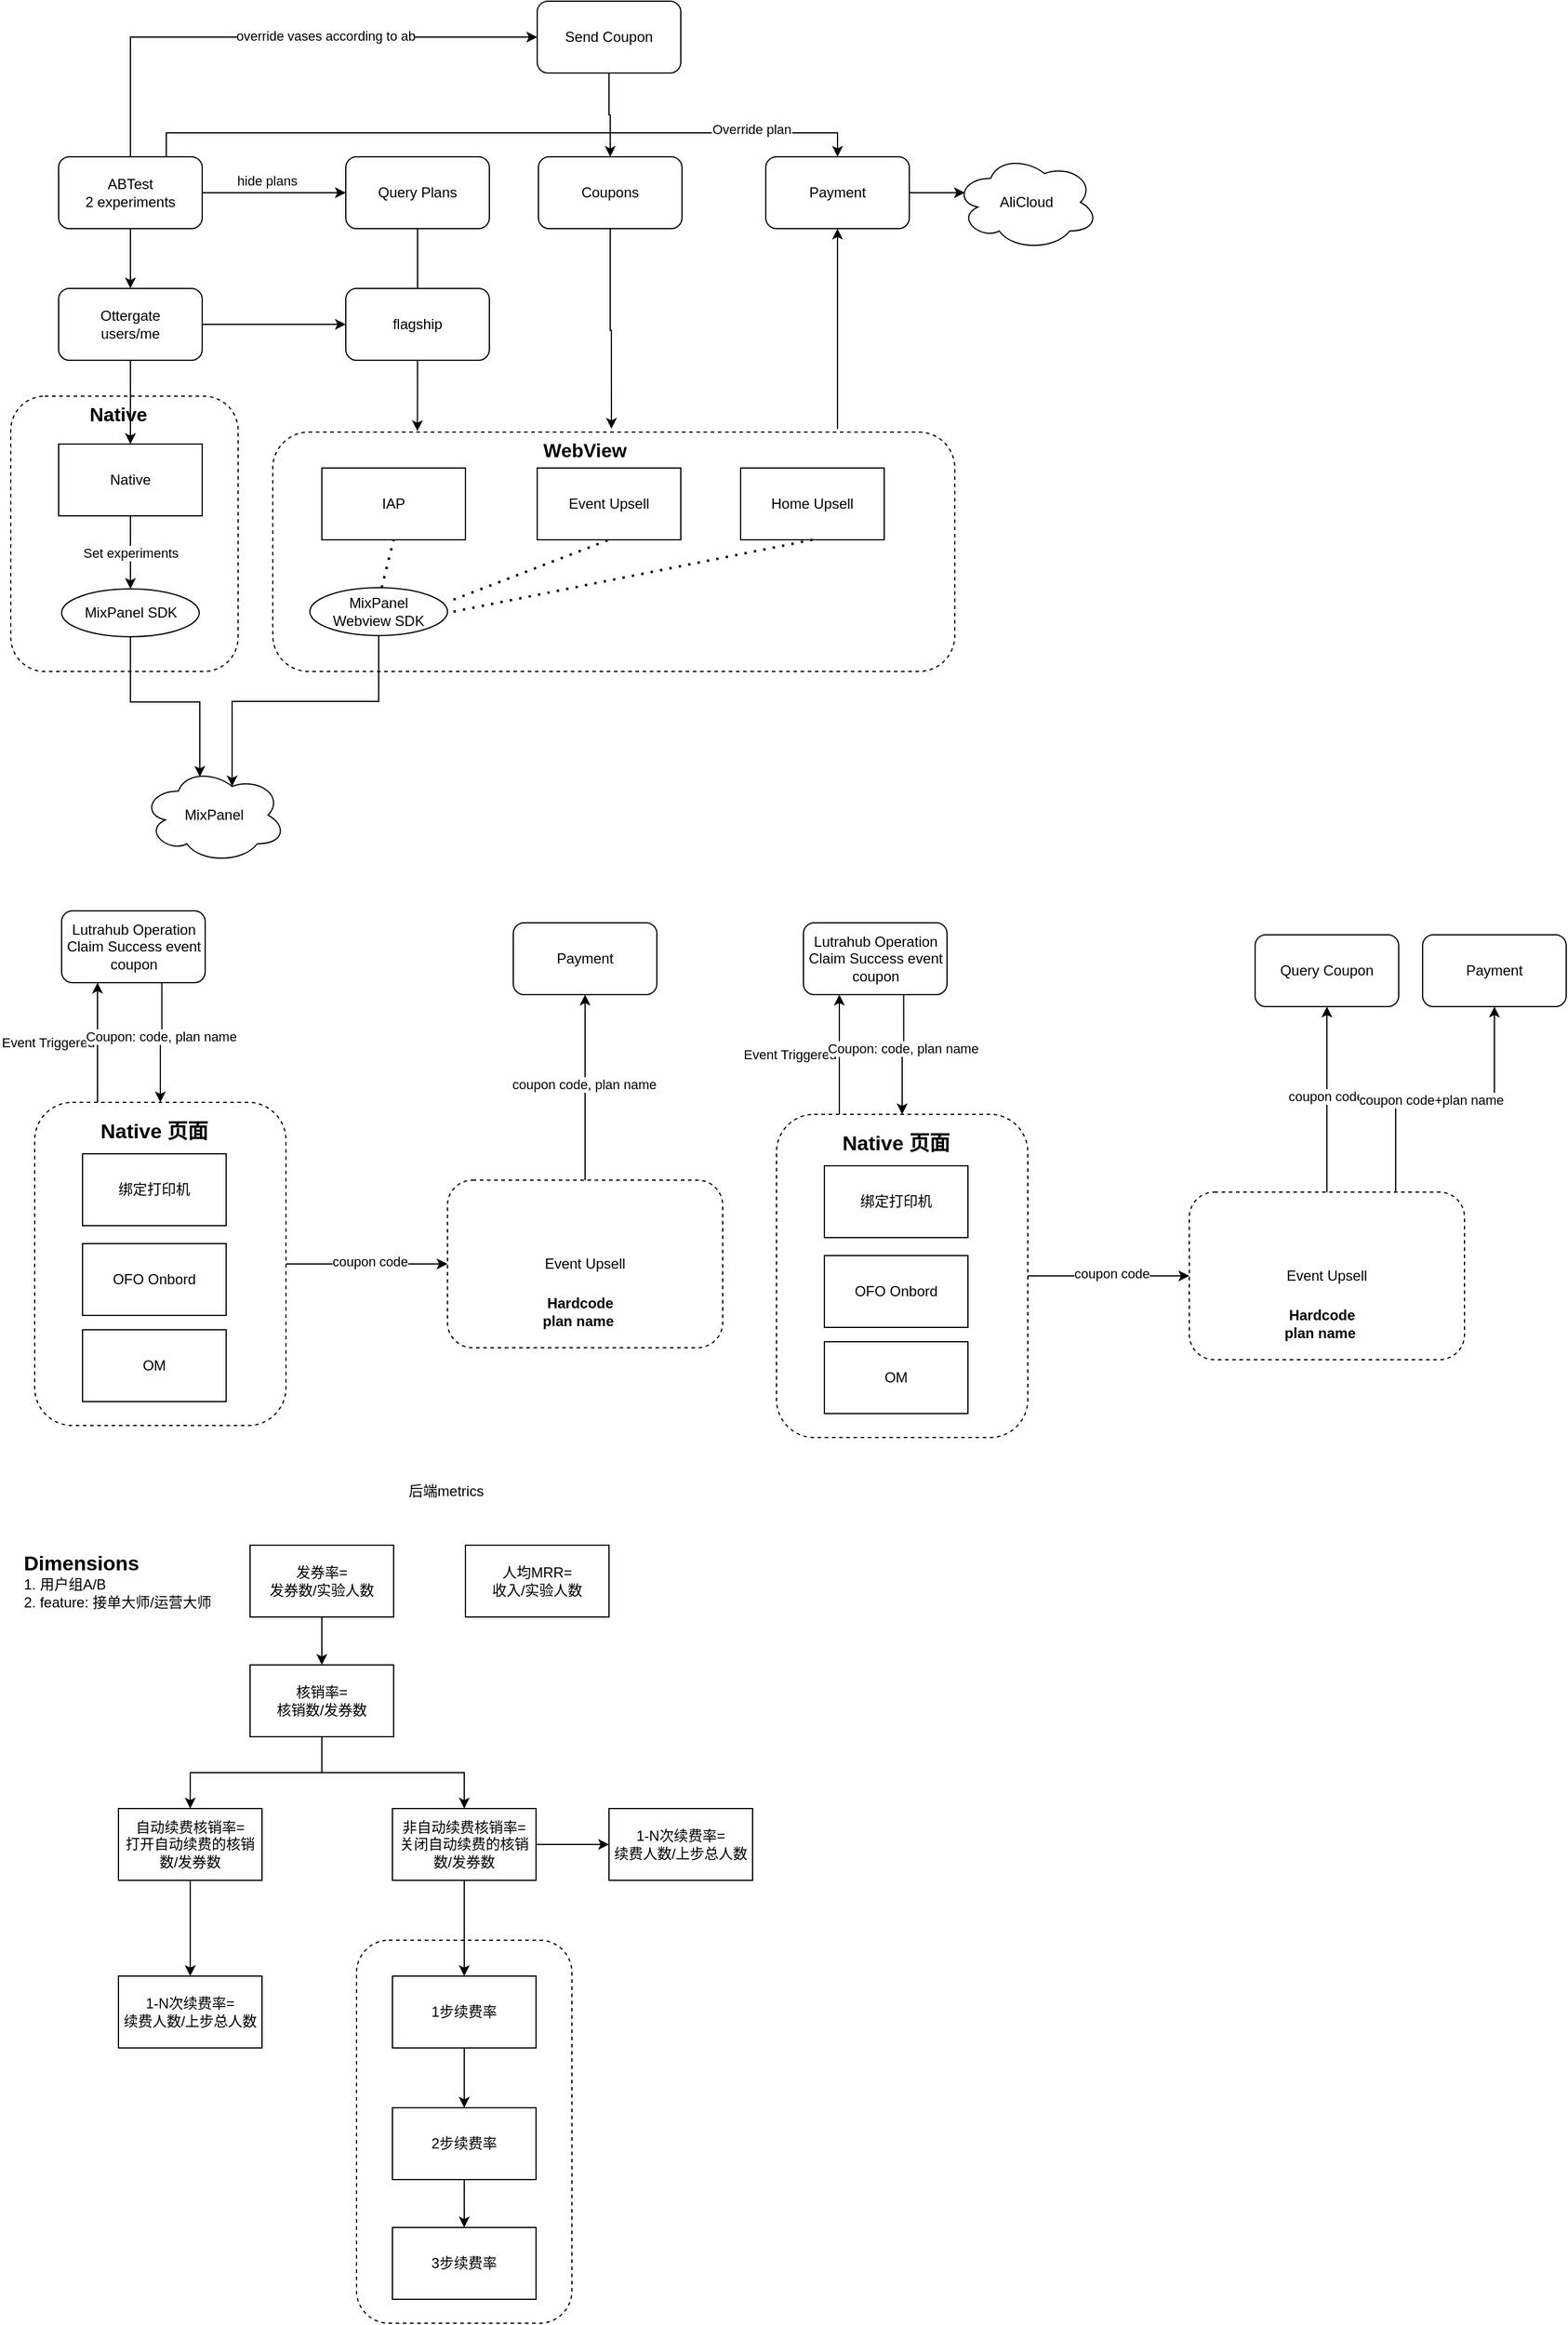 <mxfile version="21.7.1" type="github">
  <diagram name="Page-1" id="fA3u-GXtUFKHO4X6yB6d">
    <mxGraphModel dx="1122" dy="1012" grid="1" gridSize="10" guides="1" tooltips="1" connect="1" arrows="1" fold="1" page="1" pageScale="1" pageWidth="850" pageHeight="1100" math="0" shadow="0">
      <root>
        <mxCell id="0" />
        <mxCell id="1" parent="0" />
        <mxCell id="qoWWzhYEidEXgGl6EL8e-63" value="" style="rounded=1;whiteSpace=wrap;html=1;dashed=1;" parent="1" vertex="1">
          <mxGeometry x="299" y="1640" width="180" height="320" as="geometry" />
        </mxCell>
        <mxCell id="qoWWzhYEidEXgGl6EL8e-37" value="" style="rounded=1;whiteSpace=wrap;html=1;dashed=1;" parent="1" vertex="1">
          <mxGeometry x="10" y="350" width="190" height="230" as="geometry" />
        </mxCell>
        <mxCell id="qoWWzhYEidEXgGl6EL8e-23" style="edgeStyle=orthogonalEdgeStyle;rounded=0;orthogonalLoop=1;jettySize=auto;html=1;exitX=0.828;exitY=-0.013;exitDx=0;exitDy=0;exitPerimeter=0;" parent="1" source="qoWWzhYEidEXgGl6EL8e-9" target="qoWWzhYEidEXgGl6EL8e-7" edge="1">
          <mxGeometry relative="1" as="geometry" />
        </mxCell>
        <mxCell id="qoWWzhYEidEXgGl6EL8e-9" value="" style="rounded=1;whiteSpace=wrap;html=1;dashed=1;" parent="1" vertex="1">
          <mxGeometry x="229" y="380" width="570" height="200" as="geometry" />
        </mxCell>
        <mxCell id="qoWWzhYEidEXgGl6EL8e-14" style="edgeStyle=orthogonalEdgeStyle;rounded=0;orthogonalLoop=1;jettySize=auto;html=1;exitX=0.5;exitY=1;exitDx=0;exitDy=0;entryX=0.212;entryY=-0.004;entryDx=0;entryDy=0;entryPerimeter=0;" parent="1" source="qoWWzhYEidEXgGl6EL8e-1" target="qoWWzhYEidEXgGl6EL8e-9" edge="1">
          <mxGeometry relative="1" as="geometry" />
        </mxCell>
        <mxCell id="qoWWzhYEidEXgGl6EL8e-1" value="Query Plans" style="rounded=1;whiteSpace=wrap;html=1;" parent="1" vertex="1">
          <mxGeometry x="290" y="150" width="120" height="60" as="geometry" />
        </mxCell>
        <mxCell id="qoWWzhYEidEXgGl6EL8e-18" style="edgeStyle=orthogonalEdgeStyle;rounded=0;orthogonalLoop=1;jettySize=auto;html=1;exitX=0.5;exitY=1;exitDx=0;exitDy=0;entryX=0.867;entryY=-0.093;entryDx=0;entryDy=0;entryPerimeter=0;" parent="1" source="qoWWzhYEidEXgGl6EL8e-2" target="qoWWzhYEidEXgGl6EL8e-30" edge="1">
          <mxGeometry relative="1" as="geometry">
            <mxPoint x="510" y="330" as="targetPoint" />
          </mxGeometry>
        </mxCell>
        <mxCell id="qoWWzhYEidEXgGl6EL8e-2" value="Coupons" style="rounded=1;whiteSpace=wrap;html=1;" parent="1" vertex="1">
          <mxGeometry x="451" y="150" width="120" height="60" as="geometry" />
        </mxCell>
        <mxCell id="qoWWzhYEidEXgGl6EL8e-3" value="IAP" style="rounded=0;whiteSpace=wrap;html=1;" parent="1" vertex="1">
          <mxGeometry x="270" y="410" width="120" height="60" as="geometry" />
        </mxCell>
        <mxCell id="qoWWzhYEidEXgGl6EL8e-4" value="Event Upsell" style="rounded=0;whiteSpace=wrap;html=1;" parent="1" vertex="1">
          <mxGeometry x="450" y="410" width="120" height="60" as="geometry" />
        </mxCell>
        <mxCell id="qoWWzhYEidEXgGl6EL8e-5" value="Home Upsell" style="rounded=0;whiteSpace=wrap;html=1;" parent="1" vertex="1">
          <mxGeometry x="620" y="410" width="120" height="60" as="geometry" />
        </mxCell>
        <mxCell id="qoWWzhYEidEXgGl6EL8e-24" style="edgeStyle=orthogonalEdgeStyle;rounded=0;orthogonalLoop=1;jettySize=auto;html=1;exitX=1;exitY=0.5;exitDx=0;exitDy=0;entryX=0.07;entryY=0.4;entryDx=0;entryDy=0;entryPerimeter=0;" parent="1" source="qoWWzhYEidEXgGl6EL8e-7" target="qoWWzhYEidEXgGl6EL8e-22" edge="1">
          <mxGeometry relative="1" as="geometry" />
        </mxCell>
        <mxCell id="qoWWzhYEidEXgGl6EL8e-7" value="Payment" style="rounded=1;whiteSpace=wrap;html=1;" parent="1" vertex="1">
          <mxGeometry x="641" y="150" width="120" height="60" as="geometry" />
        </mxCell>
        <mxCell id="qoWWzhYEidEXgGl6EL8e-15" style="edgeStyle=orthogonalEdgeStyle;rounded=0;orthogonalLoop=1;jettySize=auto;html=1;exitX=1;exitY=0.5;exitDx=0;exitDy=0;entryX=0;entryY=0.5;entryDx=0;entryDy=0;" parent="1" source="qoWWzhYEidEXgGl6EL8e-13" target="qoWWzhYEidEXgGl6EL8e-1" edge="1">
          <mxGeometry relative="1" as="geometry">
            <mxPoint x="370" y="280" as="targetPoint" />
          </mxGeometry>
        </mxCell>
        <mxCell id="qoWWzhYEidEXgGl6EL8e-21" value="hide plans" style="edgeLabel;html=1;align=center;verticalAlign=middle;resizable=0;points=[];" parent="qoWWzhYEidEXgGl6EL8e-15" vertex="1" connectable="0">
          <mxGeometry x="-0.254" y="-2" relative="1" as="geometry">
            <mxPoint x="9" y="-12" as="offset" />
          </mxGeometry>
        </mxCell>
        <mxCell id="qoWWzhYEidEXgGl6EL8e-19" style="edgeStyle=orthogonalEdgeStyle;rounded=0;orthogonalLoop=1;jettySize=auto;html=1;exitX=0.5;exitY=0;exitDx=0;exitDy=0;entryX=0;entryY=0.5;entryDx=0;entryDy=0;" parent="1" source="qoWWzhYEidEXgGl6EL8e-13" target="qoWWzhYEidEXgGl6EL8e-16" edge="1">
          <mxGeometry relative="1" as="geometry" />
        </mxCell>
        <mxCell id="qoWWzhYEidEXgGl6EL8e-20" value="override vases according to ab" style="edgeLabel;html=1;align=center;verticalAlign=middle;resizable=0;points=[];" parent="qoWWzhYEidEXgGl6EL8e-19" vertex="1" connectable="0">
          <mxGeometry x="0.193" y="1" relative="1" as="geometry">
            <mxPoint as="offset" />
          </mxGeometry>
        </mxCell>
        <mxCell id="qoWWzhYEidEXgGl6EL8e-25" style="edgeStyle=orthogonalEdgeStyle;rounded=0;orthogonalLoop=1;jettySize=auto;html=1;exitX=0.75;exitY=0;exitDx=0;exitDy=0;entryX=0.5;entryY=0;entryDx=0;entryDy=0;" parent="1" source="qoWWzhYEidEXgGl6EL8e-13" target="qoWWzhYEidEXgGl6EL8e-7" edge="1">
          <mxGeometry relative="1" as="geometry" />
        </mxCell>
        <mxCell id="qoWWzhYEidEXgGl6EL8e-26" value="Override plan" style="edgeLabel;html=1;align=center;verticalAlign=middle;resizable=0;points=[];" parent="qoWWzhYEidEXgGl6EL8e-25" vertex="1" connectable="0">
          <mxGeometry x="0.482" y="3" relative="1" as="geometry">
            <mxPoint x="63" as="offset" />
          </mxGeometry>
        </mxCell>
        <mxCell id="8NqGAbVnNA9m66Gv2JSf-2" style="edgeStyle=orthogonalEdgeStyle;rounded=0;orthogonalLoop=1;jettySize=auto;html=1;exitX=0.5;exitY=1;exitDx=0;exitDy=0;entryX=0.5;entryY=0;entryDx=0;entryDy=0;" edge="1" parent="1" source="qoWWzhYEidEXgGl6EL8e-13" target="qoWWzhYEidEXgGl6EL8e-28">
          <mxGeometry relative="1" as="geometry" />
        </mxCell>
        <mxCell id="qoWWzhYEidEXgGl6EL8e-13" value="ABTest&lt;br&gt;2 experiments" style="rounded=1;whiteSpace=wrap;html=1;" parent="1" vertex="1">
          <mxGeometry x="50" y="150" width="120" height="60" as="geometry" />
        </mxCell>
        <mxCell id="qoWWzhYEidEXgGl6EL8e-17" style="edgeStyle=orthogonalEdgeStyle;rounded=0;orthogonalLoop=1;jettySize=auto;html=1;exitX=0.5;exitY=1;exitDx=0;exitDy=0;entryX=0.5;entryY=0;entryDx=0;entryDy=0;" parent="1" source="qoWWzhYEidEXgGl6EL8e-16" target="qoWWzhYEidEXgGl6EL8e-2" edge="1">
          <mxGeometry relative="1" as="geometry" />
        </mxCell>
        <mxCell id="qoWWzhYEidEXgGl6EL8e-16" value="Send Coupon" style="rounded=1;whiteSpace=wrap;html=1;" parent="1" vertex="1">
          <mxGeometry x="450" y="20" width="120" height="60" as="geometry" />
        </mxCell>
        <mxCell id="qoWWzhYEidEXgGl6EL8e-22" value="AliCloud" style="ellipse;shape=cloud;whiteSpace=wrap;html=1;" parent="1" vertex="1">
          <mxGeometry x="799" y="148" width="120" height="80" as="geometry" />
        </mxCell>
        <mxCell id="qoWWzhYEidEXgGl6EL8e-32" style="edgeStyle=orthogonalEdgeStyle;rounded=0;orthogonalLoop=1;jettySize=auto;html=1;exitX=0.5;exitY=1;exitDx=0;exitDy=0;entryX=0.5;entryY=0;entryDx=0;entryDy=0;" parent="1" source="qoWWzhYEidEXgGl6EL8e-28" target="qoWWzhYEidEXgGl6EL8e-31" edge="1">
          <mxGeometry relative="1" as="geometry" />
        </mxCell>
        <mxCell id="qoWWzhYEidEXgGl6EL8e-119" value="" style="edgeStyle=orthogonalEdgeStyle;rounded=0;orthogonalLoop=1;jettySize=auto;html=1;" parent="1" source="qoWWzhYEidEXgGl6EL8e-28" target="qoWWzhYEidEXgGl6EL8e-118" edge="1">
          <mxGeometry relative="1" as="geometry" />
        </mxCell>
        <mxCell id="qoWWzhYEidEXgGl6EL8e-28" value="Ottergate&lt;br&gt;users/me" style="rounded=1;whiteSpace=wrap;html=1;" parent="1" vertex="1">
          <mxGeometry x="50" y="260" width="120" height="60" as="geometry" />
        </mxCell>
        <mxCell id="qoWWzhYEidEXgGl6EL8e-30" value="&lt;font style=&quot;font-size: 16px;&quot;&gt;&lt;b&gt;WebView&lt;/b&gt;&lt;/font&gt;" style="text;html=1;strokeColor=none;fillColor=none;align=center;verticalAlign=middle;whiteSpace=wrap;rounded=0;" parent="1" vertex="1">
          <mxGeometry x="460" y="380" width="60" height="30" as="geometry" />
        </mxCell>
        <mxCell id="qoWWzhYEidEXgGl6EL8e-41" value="Set experiments" style="edgeStyle=orthogonalEdgeStyle;rounded=0;orthogonalLoop=1;jettySize=auto;html=1;" parent="1" source="qoWWzhYEidEXgGl6EL8e-31" target="qoWWzhYEidEXgGl6EL8e-38" edge="1">
          <mxGeometry relative="1" as="geometry" />
        </mxCell>
        <mxCell id="qoWWzhYEidEXgGl6EL8e-31" value="Native" style="rounded=0;whiteSpace=wrap;html=1;" parent="1" vertex="1">
          <mxGeometry x="50" y="390" width="120" height="60" as="geometry" />
        </mxCell>
        <mxCell id="qoWWzhYEidEXgGl6EL8e-33" value="MixPanel" style="ellipse;shape=cloud;whiteSpace=wrap;html=1;" parent="1" vertex="1">
          <mxGeometry x="120" y="660" width="120" height="80" as="geometry" />
        </mxCell>
        <mxCell id="qoWWzhYEidEXgGl6EL8e-46" style="edgeStyle=orthogonalEdgeStyle;rounded=0;orthogonalLoop=1;jettySize=auto;html=1;exitX=0.5;exitY=1;exitDx=0;exitDy=0;entryX=0.4;entryY=0.1;entryDx=0;entryDy=0;entryPerimeter=0;" parent="1" source="qoWWzhYEidEXgGl6EL8e-38" target="qoWWzhYEidEXgGl6EL8e-33" edge="1">
          <mxGeometry relative="1" as="geometry" />
        </mxCell>
        <mxCell id="qoWWzhYEidEXgGl6EL8e-38" value="MixPanel SDK" style="ellipse;whiteSpace=wrap;html=1;" parent="1" vertex="1">
          <mxGeometry x="52.5" y="511" width="115" height="40" as="geometry" />
        </mxCell>
        <mxCell id="qoWWzhYEidEXgGl6EL8e-45" style="edgeStyle=orthogonalEdgeStyle;rounded=0;orthogonalLoop=1;jettySize=auto;html=1;exitX=0.5;exitY=1;exitDx=0;exitDy=0;entryX=0.625;entryY=0.2;entryDx=0;entryDy=0;entryPerimeter=0;" parent="1" source="qoWWzhYEidEXgGl6EL8e-39" target="qoWWzhYEidEXgGl6EL8e-33" edge="1">
          <mxGeometry relative="1" as="geometry" />
        </mxCell>
        <mxCell id="qoWWzhYEidEXgGl6EL8e-39" value="MixPanel &lt;br&gt;Webview SDK" style="ellipse;whiteSpace=wrap;html=1;" parent="1" vertex="1">
          <mxGeometry x="260" y="510" width="115" height="40" as="geometry" />
        </mxCell>
        <mxCell id="qoWWzhYEidEXgGl6EL8e-50" style="edgeStyle=orthogonalEdgeStyle;rounded=0;orthogonalLoop=1;jettySize=auto;html=1;exitX=0.5;exitY=1;exitDx=0;exitDy=0;entryX=0.5;entryY=0;entryDx=0;entryDy=0;" parent="1" source="qoWWzhYEidEXgGl6EL8e-47" target="qoWWzhYEidEXgGl6EL8e-48" edge="1">
          <mxGeometry relative="1" as="geometry" />
        </mxCell>
        <mxCell id="qoWWzhYEidEXgGl6EL8e-47" value="发券率=&lt;br&gt;发券数/实验人数" style="rounded=0;whiteSpace=wrap;html=1;" parent="1" vertex="1">
          <mxGeometry x="210" y="1310" width="120" height="60" as="geometry" />
        </mxCell>
        <mxCell id="qoWWzhYEidEXgGl6EL8e-53" style="edgeStyle=orthogonalEdgeStyle;rounded=0;orthogonalLoop=1;jettySize=auto;html=1;exitX=0.5;exitY=1;exitDx=0;exitDy=0;entryX=0.5;entryY=0;entryDx=0;entryDy=0;" parent="1" source="qoWWzhYEidEXgGl6EL8e-48" target="qoWWzhYEidEXgGl6EL8e-51" edge="1">
          <mxGeometry relative="1" as="geometry" />
        </mxCell>
        <mxCell id="qoWWzhYEidEXgGl6EL8e-54" style="edgeStyle=orthogonalEdgeStyle;rounded=0;orthogonalLoop=1;jettySize=auto;html=1;exitX=0.5;exitY=1;exitDx=0;exitDy=0;" parent="1" source="qoWWzhYEidEXgGl6EL8e-48" target="qoWWzhYEidEXgGl6EL8e-52" edge="1">
          <mxGeometry relative="1" as="geometry" />
        </mxCell>
        <mxCell id="qoWWzhYEidEXgGl6EL8e-48" value="核销率=&lt;br&gt;核销数/发券数" style="rounded=0;whiteSpace=wrap;html=1;" parent="1" vertex="1">
          <mxGeometry x="210" y="1410" width="120" height="60" as="geometry" />
        </mxCell>
        <mxCell id="qoWWzhYEidEXgGl6EL8e-56" value="" style="edgeStyle=orthogonalEdgeStyle;rounded=0;orthogonalLoop=1;jettySize=auto;html=1;" parent="1" source="qoWWzhYEidEXgGl6EL8e-51" target="qoWWzhYEidEXgGl6EL8e-55" edge="1">
          <mxGeometry relative="1" as="geometry" />
        </mxCell>
        <mxCell id="qoWWzhYEidEXgGl6EL8e-51" value="自动续费核销率=&lt;br&gt;打开自动续费的核销数/发券数" style="rounded=0;whiteSpace=wrap;html=1;" parent="1" vertex="1">
          <mxGeometry x="100" y="1530" width="120" height="60" as="geometry" />
        </mxCell>
        <mxCell id="qoWWzhYEidEXgGl6EL8e-58" value="" style="edgeStyle=orthogonalEdgeStyle;rounded=0;orthogonalLoop=1;jettySize=auto;html=1;" parent="1" source="qoWWzhYEidEXgGl6EL8e-52" target="qoWWzhYEidEXgGl6EL8e-57" edge="1">
          <mxGeometry relative="1" as="geometry" />
        </mxCell>
        <mxCell id="qoWWzhYEidEXgGl6EL8e-68" style="edgeStyle=orthogonalEdgeStyle;rounded=0;orthogonalLoop=1;jettySize=auto;html=1;exitX=1;exitY=0.5;exitDx=0;exitDy=0;entryX=0;entryY=0.5;entryDx=0;entryDy=0;" parent="1" source="qoWWzhYEidEXgGl6EL8e-52" target="qoWWzhYEidEXgGl6EL8e-67" edge="1">
          <mxGeometry relative="1" as="geometry" />
        </mxCell>
        <mxCell id="qoWWzhYEidEXgGl6EL8e-52" value="非自动续费核销率=&lt;br&gt;关闭自动续费的核销数/发券数" style="rounded=0;whiteSpace=wrap;html=1;" parent="1" vertex="1">
          <mxGeometry x="329" y="1530" width="120" height="60" as="geometry" />
        </mxCell>
        <mxCell id="qoWWzhYEidEXgGl6EL8e-55" value="1-N次续费率=&lt;br&gt;续费人数/上步总人数" style="whiteSpace=wrap;html=1;rounded=0;" parent="1" vertex="1">
          <mxGeometry x="100" y="1670" width="120" height="60" as="geometry" />
        </mxCell>
        <mxCell id="qoWWzhYEidEXgGl6EL8e-60" value="" style="edgeStyle=orthogonalEdgeStyle;rounded=0;orthogonalLoop=1;jettySize=auto;html=1;" parent="1" source="qoWWzhYEidEXgGl6EL8e-57" target="qoWWzhYEidEXgGl6EL8e-59" edge="1">
          <mxGeometry relative="1" as="geometry" />
        </mxCell>
        <mxCell id="qoWWzhYEidEXgGl6EL8e-57" value="1步续费率" style="whiteSpace=wrap;html=1;rounded=0;" parent="1" vertex="1">
          <mxGeometry x="329" y="1670" width="120" height="60" as="geometry" />
        </mxCell>
        <mxCell id="qoWWzhYEidEXgGl6EL8e-62" value="" style="edgeStyle=orthogonalEdgeStyle;rounded=0;orthogonalLoop=1;jettySize=auto;html=1;" parent="1" source="qoWWzhYEidEXgGl6EL8e-59" target="qoWWzhYEidEXgGl6EL8e-61" edge="1">
          <mxGeometry relative="1" as="geometry" />
        </mxCell>
        <mxCell id="qoWWzhYEidEXgGl6EL8e-59" value="2步续费率" style="rounded=0;whiteSpace=wrap;html=1;" parent="1" vertex="1">
          <mxGeometry x="329" y="1780" width="120" height="60" as="geometry" />
        </mxCell>
        <mxCell id="qoWWzhYEidEXgGl6EL8e-61" value="3步续费率" style="whiteSpace=wrap;html=1;rounded=0;" parent="1" vertex="1">
          <mxGeometry x="329" y="1880" width="120" height="60" as="geometry" />
        </mxCell>
        <mxCell id="qoWWzhYEidEXgGl6EL8e-66" value="人均MRR=&lt;br&gt;收入/实验人数" style="rounded=0;whiteSpace=wrap;html=1;" parent="1" vertex="1">
          <mxGeometry x="390" y="1310" width="120" height="60" as="geometry" />
        </mxCell>
        <mxCell id="qoWWzhYEidEXgGl6EL8e-67" value="1-N次续费率=&lt;br&gt;续费人数/上步总人数" style="whiteSpace=wrap;html=1;rounded=0;" parent="1" vertex="1">
          <mxGeometry x="510" y="1530" width="120" height="60" as="geometry" />
        </mxCell>
        <mxCell id="qoWWzhYEidEXgGl6EL8e-69" value="" style="endArrow=none;dashed=1;html=1;dashPattern=1 3;strokeWidth=2;rounded=0;entryX=0.5;entryY=1;entryDx=0;entryDy=0;" parent="1" target="qoWWzhYEidEXgGl6EL8e-3" edge="1">
          <mxGeometry width="50" height="50" relative="1" as="geometry">
            <mxPoint x="320" y="510" as="sourcePoint" />
            <mxPoint x="370" y="460" as="targetPoint" />
          </mxGeometry>
        </mxCell>
        <mxCell id="qoWWzhYEidEXgGl6EL8e-72" value="" style="endArrow=none;dashed=1;html=1;dashPattern=1 3;strokeWidth=2;rounded=0;entryX=0.5;entryY=1;entryDx=0;entryDy=0;" parent="1" target="qoWWzhYEidEXgGl6EL8e-4" edge="1">
          <mxGeometry width="50" height="50" relative="1" as="geometry">
            <mxPoint x="380" y="520" as="sourcePoint" />
            <mxPoint x="430" y="470" as="targetPoint" />
          </mxGeometry>
        </mxCell>
        <mxCell id="qoWWzhYEidEXgGl6EL8e-73" value="" style="endArrow=none;dashed=1;html=1;dashPattern=1 3;strokeWidth=2;rounded=0;entryX=0.5;entryY=1;entryDx=0;entryDy=0;" parent="1" target="qoWWzhYEidEXgGl6EL8e-5" edge="1">
          <mxGeometry width="50" height="50" relative="1" as="geometry">
            <mxPoint x="380" y="530" as="sourcePoint" />
            <mxPoint x="430" y="480" as="targetPoint" />
          </mxGeometry>
        </mxCell>
        <mxCell id="qoWWzhYEidEXgGl6EL8e-74" value="&lt;font style=&quot;font-size: 16px;&quot;&gt;&lt;b&gt;Native&lt;/b&gt;&lt;/font&gt;" style="text;html=1;strokeColor=none;fillColor=none;align=center;verticalAlign=middle;whiteSpace=wrap;rounded=0;" parent="1" vertex="1">
          <mxGeometry x="70" y="350" width="60" height="30" as="geometry" />
        </mxCell>
        <mxCell id="qoWWzhYEidEXgGl6EL8e-75" value="&lt;b&gt;&lt;font style=&quot;font-size: 17px;&quot;&gt;Dimensions&lt;/font&gt;&lt;/b&gt;&lt;br&gt;1. 用户组A/B&lt;br&gt;2. feature: 接单大师/运营大师" style="text;html=1;strokeColor=none;fillColor=none;align=left;verticalAlign=middle;whiteSpace=wrap;rounded=0;" parent="1" vertex="1">
          <mxGeometry x="19" y="1300" width="210" height="80" as="geometry" />
        </mxCell>
        <mxCell id="qoWWzhYEidEXgGl6EL8e-77" value="后端metrics" style="text;html=1;strokeColor=none;fillColor=none;align=center;verticalAlign=middle;whiteSpace=wrap;rounded=0;" parent="1" vertex="1">
          <mxGeometry x="159" y="1250" width="430" height="30" as="geometry" />
        </mxCell>
        <mxCell id="qoWWzhYEidEXgGl6EL8e-87" value="Event Triggered" style="edgeStyle=orthogonalEdgeStyle;rounded=0;orthogonalLoop=1;jettySize=auto;html=1;exitX=0.25;exitY=0;exitDx=0;exitDy=0;entryX=0.25;entryY=1;entryDx=0;entryDy=0;" parent="1" source="qoWWzhYEidEXgGl6EL8e-79" target="qoWWzhYEidEXgGl6EL8e-86" edge="1">
          <mxGeometry y="43" relative="1" as="geometry">
            <mxPoint x="1" as="offset" />
          </mxGeometry>
        </mxCell>
        <mxCell id="qoWWzhYEidEXgGl6EL8e-90" style="edgeStyle=orthogonalEdgeStyle;rounded=0;orthogonalLoop=1;jettySize=auto;html=1;exitX=1;exitY=0.5;exitDx=0;exitDy=0;entryX=0;entryY=0.5;entryDx=0;entryDy=0;" parent="1" source="qoWWzhYEidEXgGl6EL8e-79" target="qoWWzhYEidEXgGl6EL8e-85" edge="1">
          <mxGeometry relative="1" as="geometry" />
        </mxCell>
        <mxCell id="qoWWzhYEidEXgGl6EL8e-91" value="coupon code" style="edgeLabel;html=1;align=center;verticalAlign=middle;resizable=0;points=[];" parent="qoWWzhYEidEXgGl6EL8e-90" vertex="1" connectable="0">
          <mxGeometry x="0.033" y="2" relative="1" as="geometry">
            <mxPoint as="offset" />
          </mxGeometry>
        </mxCell>
        <mxCell id="qoWWzhYEidEXgGl6EL8e-79" value="" style="rounded=1;whiteSpace=wrap;html=1;dashed=1;" parent="1" vertex="1">
          <mxGeometry x="30" y="940" width="210" height="270" as="geometry" />
        </mxCell>
        <mxCell id="qoWWzhYEidEXgGl6EL8e-81" value="绑定打印机" style="rounded=0;whiteSpace=wrap;html=1;" parent="1" vertex="1">
          <mxGeometry x="70" y="983" width="120" height="60" as="geometry" />
        </mxCell>
        <mxCell id="qoWWzhYEidEXgGl6EL8e-82" value="OFO Onbord" style="rounded=0;whiteSpace=wrap;html=1;" parent="1" vertex="1">
          <mxGeometry x="70" y="1058" width="120" height="60" as="geometry" />
        </mxCell>
        <mxCell id="qoWWzhYEidEXgGl6EL8e-83" value="OM" style="rounded=0;whiteSpace=wrap;html=1;" parent="1" vertex="1">
          <mxGeometry x="70" y="1130" width="120" height="60" as="geometry" />
        </mxCell>
        <mxCell id="qoWWzhYEidEXgGl6EL8e-84" value="&lt;b&gt;&lt;font style=&quot;font-size: 17px;&quot;&gt;Native 页面&lt;/font&gt;&lt;/b&gt;" style="text;html=1;strokeColor=none;fillColor=none;align=center;verticalAlign=middle;whiteSpace=wrap;rounded=0;" parent="1" vertex="1">
          <mxGeometry x="80" y="950" width="100" height="30" as="geometry" />
        </mxCell>
        <mxCell id="qoWWzhYEidEXgGl6EL8e-95" style="edgeStyle=orthogonalEdgeStyle;rounded=0;orthogonalLoop=1;jettySize=auto;html=1;exitX=0.5;exitY=0;exitDx=0;exitDy=0;entryX=0.5;entryY=1;entryDx=0;entryDy=0;" parent="1" source="qoWWzhYEidEXgGl6EL8e-85" target="qoWWzhYEidEXgGl6EL8e-94" edge="1">
          <mxGeometry relative="1" as="geometry" />
        </mxCell>
        <mxCell id="qoWWzhYEidEXgGl6EL8e-96" value="coupon code, plan name" style="edgeLabel;html=1;align=center;verticalAlign=middle;resizable=0;points=[];" parent="qoWWzhYEidEXgGl6EL8e-95" vertex="1" connectable="0">
          <mxGeometry x="0.032" y="1" relative="1" as="geometry">
            <mxPoint as="offset" />
          </mxGeometry>
        </mxCell>
        <mxCell id="qoWWzhYEidEXgGl6EL8e-85" value="Event Upsell" style="rounded=1;whiteSpace=wrap;html=1;dashed=1;" parent="1" vertex="1">
          <mxGeometry x="375" y="1005" width="230" height="140" as="geometry" />
        </mxCell>
        <mxCell id="qoWWzhYEidEXgGl6EL8e-88" style="edgeStyle=orthogonalEdgeStyle;rounded=0;orthogonalLoop=1;jettySize=auto;html=1;exitX=0.698;exitY=0.98;exitDx=0;exitDy=0;entryX=0.5;entryY=0;entryDx=0;entryDy=0;exitPerimeter=0;" parent="1" source="qoWWzhYEidEXgGl6EL8e-86" target="qoWWzhYEidEXgGl6EL8e-79" edge="1">
          <mxGeometry relative="1" as="geometry" />
        </mxCell>
        <mxCell id="qoWWzhYEidEXgGl6EL8e-89" value="Coupon: code, plan name&amp;nbsp;" style="edgeLabel;html=1;align=center;verticalAlign=middle;resizable=0;points=[];" parent="qoWWzhYEidEXgGl6EL8e-88" vertex="1" connectable="0">
          <mxGeometry x="-0.102" relative="1" as="geometry">
            <mxPoint as="offset" />
          </mxGeometry>
        </mxCell>
        <mxCell id="qoWWzhYEidEXgGl6EL8e-86" value="Lutrahub Operation&lt;br&gt;Claim Success event coupon" style="rounded=1;whiteSpace=wrap;html=1;" parent="1" vertex="1">
          <mxGeometry x="52.5" y="780" width="120" height="60" as="geometry" />
        </mxCell>
        <mxCell id="qoWWzhYEidEXgGl6EL8e-92" value="&lt;b&gt;Hardcode plan name&amp;nbsp;&lt;/b&gt;" style="text;html=1;strokeColor=none;fillColor=none;align=center;verticalAlign=middle;whiteSpace=wrap;rounded=0;" parent="1" vertex="1">
          <mxGeometry x="446" y="1100" width="80" height="30" as="geometry" />
        </mxCell>
        <mxCell id="qoWWzhYEidEXgGl6EL8e-94" value="Payment" style="rounded=1;whiteSpace=wrap;html=1;" parent="1" vertex="1">
          <mxGeometry x="430" y="790" width="120" height="60" as="geometry" />
        </mxCell>
        <mxCell id="qoWWzhYEidEXgGl6EL8e-99" value="Event Triggered" style="edgeStyle=orthogonalEdgeStyle;rounded=0;orthogonalLoop=1;jettySize=auto;html=1;exitX=0.25;exitY=0;exitDx=0;exitDy=0;entryX=0.25;entryY=1;entryDx=0;entryDy=0;" parent="1" source="qoWWzhYEidEXgGl6EL8e-102" target="qoWWzhYEidEXgGl6EL8e-112" edge="1">
          <mxGeometry y="43" relative="1" as="geometry">
            <mxPoint x="1" as="offset" />
          </mxGeometry>
        </mxCell>
        <mxCell id="qoWWzhYEidEXgGl6EL8e-100" style="edgeStyle=orthogonalEdgeStyle;rounded=0;orthogonalLoop=1;jettySize=auto;html=1;exitX=1;exitY=0.5;exitDx=0;exitDy=0;entryX=0;entryY=0.5;entryDx=0;entryDy=0;" parent="1" source="qoWWzhYEidEXgGl6EL8e-102" target="qoWWzhYEidEXgGl6EL8e-109" edge="1">
          <mxGeometry relative="1" as="geometry" />
        </mxCell>
        <mxCell id="qoWWzhYEidEXgGl6EL8e-101" value="coupon code" style="edgeLabel;html=1;align=center;verticalAlign=middle;resizable=0;points=[];" parent="qoWWzhYEidEXgGl6EL8e-100" vertex="1" connectable="0">
          <mxGeometry x="0.033" y="2" relative="1" as="geometry">
            <mxPoint as="offset" />
          </mxGeometry>
        </mxCell>
        <mxCell id="qoWWzhYEidEXgGl6EL8e-102" value="" style="rounded=1;whiteSpace=wrap;html=1;dashed=1;" parent="1" vertex="1">
          <mxGeometry x="650" y="950" width="210" height="270" as="geometry" />
        </mxCell>
        <mxCell id="qoWWzhYEidEXgGl6EL8e-103" value="绑定打印机" style="rounded=0;whiteSpace=wrap;html=1;" parent="1" vertex="1">
          <mxGeometry x="690" y="993" width="120" height="60" as="geometry" />
        </mxCell>
        <mxCell id="qoWWzhYEidEXgGl6EL8e-104" value="OFO Onbord" style="rounded=0;whiteSpace=wrap;html=1;" parent="1" vertex="1">
          <mxGeometry x="690" y="1068" width="120" height="60" as="geometry" />
        </mxCell>
        <mxCell id="qoWWzhYEidEXgGl6EL8e-105" value="OM" style="rounded=0;whiteSpace=wrap;html=1;" parent="1" vertex="1">
          <mxGeometry x="690" y="1140" width="120" height="60" as="geometry" />
        </mxCell>
        <mxCell id="qoWWzhYEidEXgGl6EL8e-106" value="&lt;b&gt;&lt;font style=&quot;font-size: 17px;&quot;&gt;Native 页面&lt;/font&gt;&lt;/b&gt;" style="text;html=1;strokeColor=none;fillColor=none;align=center;verticalAlign=middle;whiteSpace=wrap;rounded=0;" parent="1" vertex="1">
          <mxGeometry x="700" y="960" width="100" height="30" as="geometry" />
        </mxCell>
        <mxCell id="qoWWzhYEidEXgGl6EL8e-107" style="edgeStyle=orthogonalEdgeStyle;rounded=0;orthogonalLoop=1;jettySize=auto;html=1;exitX=0.5;exitY=0;exitDx=0;exitDy=0;entryX=0.5;entryY=1;entryDx=0;entryDy=0;" parent="1" source="qoWWzhYEidEXgGl6EL8e-109" target="qoWWzhYEidEXgGl6EL8e-114" edge="1">
          <mxGeometry relative="1" as="geometry" />
        </mxCell>
        <mxCell id="qoWWzhYEidEXgGl6EL8e-108" value="coupon code" style="edgeLabel;html=1;align=center;verticalAlign=middle;resizable=0;points=[];" parent="qoWWzhYEidEXgGl6EL8e-107" vertex="1" connectable="0">
          <mxGeometry x="0.032" y="1" relative="1" as="geometry">
            <mxPoint as="offset" />
          </mxGeometry>
        </mxCell>
        <mxCell id="qoWWzhYEidEXgGl6EL8e-116" style="edgeStyle=orthogonalEdgeStyle;rounded=0;orthogonalLoop=1;jettySize=auto;html=1;exitX=0.75;exitY=0;exitDx=0;exitDy=0;" parent="1" source="qoWWzhYEidEXgGl6EL8e-109" target="qoWWzhYEidEXgGl6EL8e-115" edge="1">
          <mxGeometry relative="1" as="geometry" />
        </mxCell>
        <mxCell id="qoWWzhYEidEXgGl6EL8e-117" value="coupon code+plan name" style="edgeLabel;html=1;align=center;verticalAlign=middle;resizable=0;points=[];" parent="qoWWzhYEidEXgGl6EL8e-116" vertex="1" connectable="0">
          <mxGeometry x="-0.098" relative="1" as="geometry">
            <mxPoint as="offset" />
          </mxGeometry>
        </mxCell>
        <mxCell id="qoWWzhYEidEXgGl6EL8e-109" value="Event Upsell" style="rounded=1;whiteSpace=wrap;html=1;dashed=1;" parent="1" vertex="1">
          <mxGeometry x="995" y="1015" width="230" height="140" as="geometry" />
        </mxCell>
        <mxCell id="qoWWzhYEidEXgGl6EL8e-110" style="edgeStyle=orthogonalEdgeStyle;rounded=0;orthogonalLoop=1;jettySize=auto;html=1;exitX=0.698;exitY=0.98;exitDx=0;exitDy=0;entryX=0.5;entryY=0;entryDx=0;entryDy=0;exitPerimeter=0;" parent="1" source="qoWWzhYEidEXgGl6EL8e-112" target="qoWWzhYEidEXgGl6EL8e-102" edge="1">
          <mxGeometry relative="1" as="geometry" />
        </mxCell>
        <mxCell id="qoWWzhYEidEXgGl6EL8e-111" value="Coupon: code, plan name&amp;nbsp;" style="edgeLabel;html=1;align=center;verticalAlign=middle;resizable=0;points=[];" parent="qoWWzhYEidEXgGl6EL8e-110" vertex="1" connectable="0">
          <mxGeometry x="-0.102" relative="1" as="geometry">
            <mxPoint as="offset" />
          </mxGeometry>
        </mxCell>
        <mxCell id="qoWWzhYEidEXgGl6EL8e-112" value="Lutrahub Operation&lt;br&gt;Claim Success event coupon" style="rounded=1;whiteSpace=wrap;html=1;" parent="1" vertex="1">
          <mxGeometry x="672.5" y="790" width="120" height="60" as="geometry" />
        </mxCell>
        <mxCell id="qoWWzhYEidEXgGl6EL8e-113" value="&lt;b&gt;Hardcode plan name&amp;nbsp;&lt;/b&gt;" style="text;html=1;strokeColor=none;fillColor=none;align=center;verticalAlign=middle;whiteSpace=wrap;rounded=0;" parent="1" vertex="1">
          <mxGeometry x="1066" y="1110" width="80" height="30" as="geometry" />
        </mxCell>
        <mxCell id="qoWWzhYEidEXgGl6EL8e-114" value="Query Coupon" style="rounded=1;whiteSpace=wrap;html=1;" parent="1" vertex="1">
          <mxGeometry x="1050" y="800" width="120" height="60" as="geometry" />
        </mxCell>
        <mxCell id="qoWWzhYEidEXgGl6EL8e-115" value="Payment" style="rounded=1;whiteSpace=wrap;html=1;" parent="1" vertex="1">
          <mxGeometry x="1190" y="800" width="120" height="60" as="geometry" />
        </mxCell>
        <mxCell id="qoWWzhYEidEXgGl6EL8e-118" value="flagship" style="whiteSpace=wrap;html=1;rounded=1;" parent="1" vertex="1">
          <mxGeometry x="290" y="260" width="120" height="60" as="geometry" />
        </mxCell>
      </root>
    </mxGraphModel>
  </diagram>
</mxfile>
